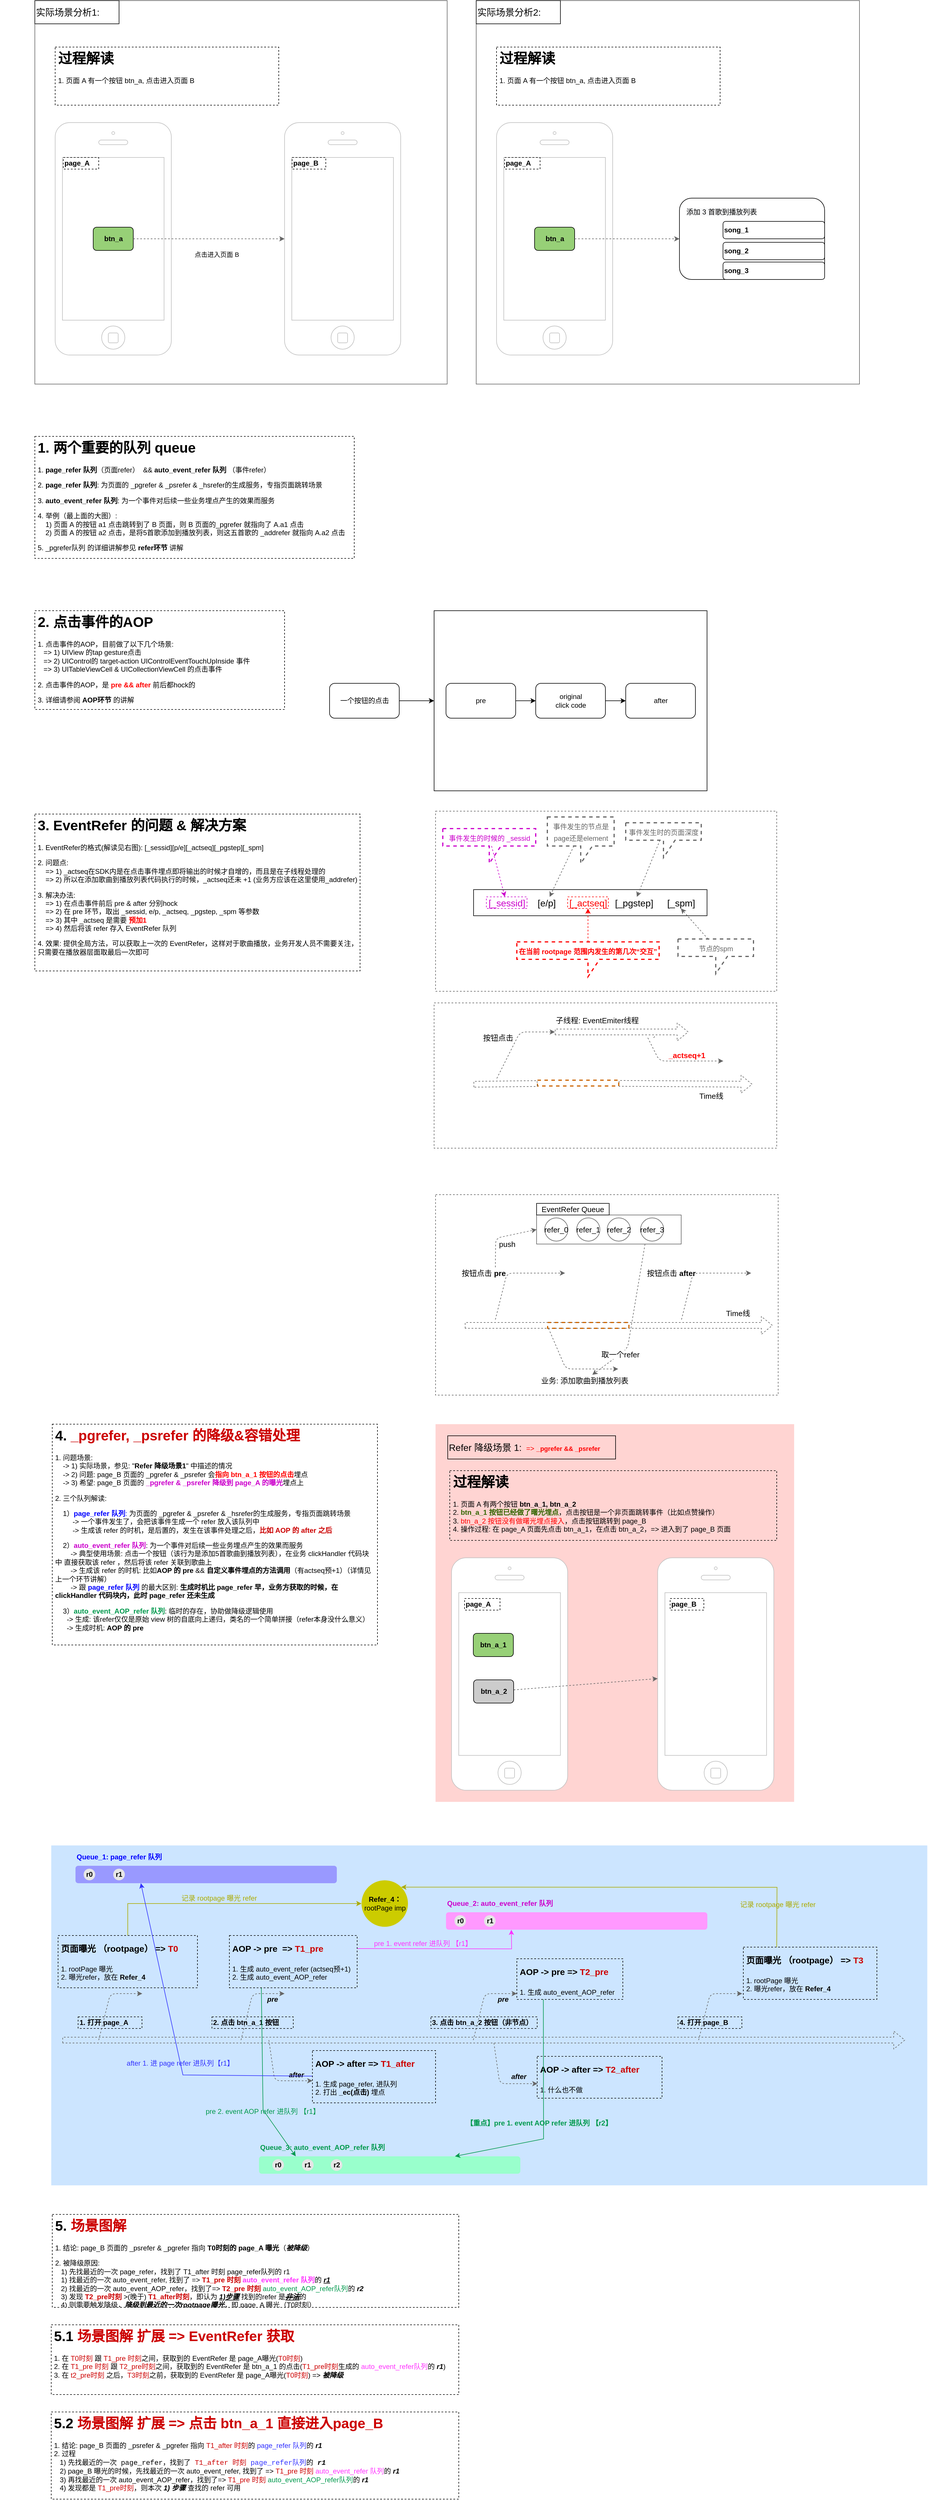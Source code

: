 <mxfile version="20.2.3" type="device"><diagram id="_ZPEgi9wng2458FTJGSn" name="Page-1"><mxGraphModel dx="2025" dy="2381" grid="1" gridSize="10" guides="1" tooltips="1" connect="1" arrows="1" fold="1" page="1" pageScale="1" pageWidth="827" pageHeight="1169" math="0" shadow="0"><root><mxCell id="0"/><mxCell id="1" parent="0"/><mxCell id="yxq1icMLa7VZch2Kp3X8-78" value="" style="rounded=0;whiteSpace=wrap;html=1;dashed=1;fontSize=13;strokeWidth=1;strokeColor=none;fillColor=#CCE5FF;" parent="1" vertex="1"><mxGeometry x="68.25" y="2075" width="1508.5" height="585" as="geometry"/></mxCell><mxCell id="yxq1icMLa7VZch2Kp3X8-10" value="" style="rounded=0;whiteSpace=wrap;html=1;dashed=1;fontSize=13;strokeWidth=1;strokeColor=none;fillColor=#FFD4D2;" parent="1" vertex="1"><mxGeometry x="730" y="1350" width="617.5" height="650" as="geometry"/></mxCell><mxCell id="x_XK1Yig7gq4vAHvtXbg-77" value="" style="rounded=0;whiteSpace=wrap;html=1;dashed=1;fontSize=13;fontColor=#000000;strokeWidth=1;strokeColor=#666666;" parent="1" vertex="1"><mxGeometry x="730" y="955" width="590" height="345" as="geometry"/></mxCell><mxCell id="x_XK1Yig7gq4vAHvtXbg-54" value="" style="rounded=0;whiteSpace=wrap;html=1;dashed=1;fontSize=13;fontColor=#000000;strokeWidth=1;strokeColor=#666666;" parent="1" vertex="1"><mxGeometry x="730" y="295" width="587.5" height="310" as="geometry"/></mxCell><mxCell id="x_XK1Yig7gq4vAHvtXbg-53" value="" style="rounded=0;whiteSpace=wrap;html=1;dashed=1;fontSize=13;fontColor=#000000;strokeWidth=1;strokeColor=#666666;" parent="1" vertex="1"><mxGeometry x="727.5" y="625" width="590" height="250" as="geometry"/></mxCell><mxCell id="CS7jje6rmYeDG2XOKvHa-1" value="" style="rounded=0;whiteSpace=wrap;html=1;strokeColor=#666666;fontColor=#666666;" parent="1" vertex="1"><mxGeometry x="40" y="-1100" width="710" height="660" as="geometry"/></mxCell><mxCell id="CS7jje6rmYeDG2XOKvHa-2" value="" style="html=1;verticalLabelPosition=bottom;labelBackgroundColor=#ffffff;verticalAlign=top;shadow=0;dashed=0;strokeWidth=1;shape=mxgraph.ios7.misc.iphone;strokeColor=#c0c0c0;fontColor=#000000;fillColor=#ffffff;align=left;" parent="1" vertex="1"><mxGeometry x="75" y="-890" width="200" height="400" as="geometry"/></mxCell><mxCell id="CS7jje6rmYeDG2XOKvHa-3" value="page_A" style="text;html=1;fillColor=none;align=left;verticalAlign=middle;whiteSpace=wrap;rounded=0;fontColor=#000000;strokeColor=#000000;dashed=1;fontStyle=1" parent="1" vertex="1"><mxGeometry x="89" y="-830" width="61" height="20" as="geometry"/></mxCell><mxCell id="CS7jje6rmYeDG2XOKvHa-6" value="btn_a" style="rounded=1;whiteSpace=wrap;html=1;fontColor=#000000;strokeColor=#000000;align=center;fontStyle=1;fillColor=#97D077;" parent="1" vertex="1"><mxGeometry x="140.5" y="-710" width="69" height="40" as="geometry"/></mxCell><mxCell id="CS7jje6rmYeDG2XOKvHa-9" value="" style="html=1;verticalLabelPosition=bottom;labelBackgroundColor=#ffffff;verticalAlign=top;shadow=0;dashed=0;strokeWidth=1;shape=mxgraph.ios7.misc.iphone;strokeColor=#c0c0c0;fontColor=#000000;fillColor=#ffffff;align=left;" parent="1" vertex="1"><mxGeometry x="470" y="-890" width="200" height="400" as="geometry"/></mxCell><mxCell id="CS7jje6rmYeDG2XOKvHa-10" style="edgeStyle=none;rounded=0;orthogonalLoop=1;jettySize=auto;html=1;dashed=1;fontColor=#000000;strokeColor=#666666;" parent="1" source="CS7jje6rmYeDG2XOKvHa-6" target="CS7jje6rmYeDG2XOKvHa-9" edge="1"><mxGeometry relative="1" as="geometry"><mxPoint x="586.75" y="-690" as="sourcePoint"/></mxGeometry></mxCell><mxCell id="CS7jje6rmYeDG2XOKvHa-12" value="page_B" style="text;html=1;fillColor=none;align=left;verticalAlign=middle;whiteSpace=wrap;rounded=0;fontColor=#000000;strokeColor=#000000;dashed=1;fontStyle=1" parent="1" vertex="1"><mxGeometry x="483" y="-830" width="58" height="20" as="geometry"/></mxCell><mxCell id="CS7jje6rmYeDG2XOKvHa-13" value="点击进入页面 B" style="edgeLabel;html=1;align=center;verticalAlign=middle;resizable=0;points=[];fontColor=#000000;" parent="1" vertex="1" connectable="0"><mxGeometry x="-20" y="-650" as="geometry"><mxPoint x="373" y="-13" as="offset"/></mxGeometry></mxCell><mxCell id="CS7jje6rmYeDG2XOKvHa-14" value="&lt;span style=&quot;font-size: 16px&quot;&gt;实际场景分析1:&lt;/span&gt;" style="text;html=1;fillColor=none;align=left;verticalAlign=middle;whiteSpace=wrap;rounded=0;strokeColor=#000000;" parent="1" vertex="1"><mxGeometry x="40" y="-1100" width="145" height="40" as="geometry"/></mxCell><mxCell id="CS7jje6rmYeDG2XOKvHa-15" value="&lt;h1&gt;过程解读&lt;/h1&gt;&lt;p&gt;1. 页面 A 有一个按钮 btn_a, 点击进入页面 B&lt;/p&gt;" style="text;html=1;fillColor=none;spacing=5;spacingTop=-20;whiteSpace=wrap;overflow=hidden;rounded=0;fontColor=#000000;align=left;strokeColor=#000000;dashed=1;" parent="1" vertex="1"><mxGeometry x="75" y="-1020" width="385" height="100" as="geometry"/></mxCell><mxCell id="CS7jje6rmYeDG2XOKvHa-18" value="" style="rounded=0;whiteSpace=wrap;html=1;strokeColor=#666666;fontColor=#666666;" parent="1" vertex="1"><mxGeometry x="800" y="-1100" width="660" height="660" as="geometry"/></mxCell><mxCell id="CS7jje6rmYeDG2XOKvHa-19" value="" style="html=1;verticalLabelPosition=bottom;labelBackgroundColor=#ffffff;verticalAlign=top;shadow=0;dashed=0;strokeWidth=1;shape=mxgraph.ios7.misc.iphone;strokeColor=#c0c0c0;fontColor=#000000;fillColor=#ffffff;align=left;" parent="1" vertex="1"><mxGeometry x="835" y="-890" width="200" height="400" as="geometry"/></mxCell><mxCell id="CS7jje6rmYeDG2XOKvHa-20" value="page_A" style="text;html=1;fillColor=none;align=left;verticalAlign=middle;whiteSpace=wrap;rounded=0;fontColor=#000000;strokeColor=#000000;dashed=1;fontStyle=1" parent="1" vertex="1"><mxGeometry x="849" y="-830" width="61" height="20" as="geometry"/></mxCell><mxCell id="CS7jje6rmYeDG2XOKvHa-21" value="btn_a" style="rounded=1;whiteSpace=wrap;html=1;fontColor=#000000;strokeColor=#000000;align=center;fontStyle=1;fillColor=#97D077;" parent="1" vertex="1"><mxGeometry x="900.5" y="-710" width="69" height="40" as="geometry"/></mxCell><mxCell id="CS7jje6rmYeDG2XOKvHa-23" style="edgeStyle=none;rounded=0;orthogonalLoop=1;jettySize=auto;html=1;dashed=1;fontColor=#000000;strokeColor=#666666;" parent="1" source="CS7jje6rmYeDG2XOKvHa-21" target="CS7jje6rmYeDG2XOKvHa-27" edge="1"><mxGeometry relative="1" as="geometry"><mxPoint x="1346.75" y="-690" as="sourcePoint"/><mxPoint x="1140" y="-690" as="targetPoint"/></mxGeometry></mxCell><mxCell id="CS7jje6rmYeDG2XOKvHa-25" value="&lt;span style=&quot;font-size: 16px&quot;&gt;实际场景分析2:&lt;/span&gt;" style="text;html=1;fillColor=none;align=left;verticalAlign=middle;whiteSpace=wrap;rounded=0;strokeColor=#000000;" parent="1" vertex="1"><mxGeometry x="800" y="-1100" width="145" height="40" as="geometry"/></mxCell><mxCell id="CS7jje6rmYeDG2XOKvHa-26" value="&lt;h1&gt;过程解读&lt;/h1&gt;&lt;p&gt;1. 页面 A 有一个按钮 btn_a, 点击进入页面 B&lt;/p&gt;" style="text;html=1;fillColor=none;spacing=5;spacingTop=-20;whiteSpace=wrap;overflow=hidden;rounded=0;fontColor=#000000;align=left;strokeColor=#000000;dashed=1;" parent="1" vertex="1"><mxGeometry x="835" y="-1020" width="385" height="100" as="geometry"/></mxCell><mxCell id="CS7jje6rmYeDG2XOKvHa-27" value="" style="rounded=1;whiteSpace=wrap;html=1;" parent="1" vertex="1"><mxGeometry x="1150" y="-760" width="250" height="140" as="geometry"/></mxCell><mxCell id="CS7jje6rmYeDG2XOKvHa-30" value="&lt;span style=&quot;color: rgb(0 , 0 , 0) ; font-family: &amp;#34;helvetica&amp;#34; ; font-size: 12px ; font-style: normal ; font-weight: 400 ; letter-spacing: normal ; text-align: center ; text-indent: 0px ; text-transform: none ; word-spacing: 0px ; background-color: rgb(248 , 249 , 250) ; display: inline ; float: none&quot;&gt;添加 3 首歌到播放列表&lt;/span&gt;" style="text;whiteSpace=wrap;html=1;" parent="1" vertex="1"><mxGeometry x="1160" y="-750" width="150" height="30" as="geometry"/></mxCell><mxCell id="CS7jje6rmYeDG2XOKvHa-31" value="&lt;b&gt;song_1&lt;/b&gt;" style="rounded=1;whiteSpace=wrap;html=1;align=left;" parent="1" vertex="1"><mxGeometry x="1225" y="-720" width="175" height="30" as="geometry"/></mxCell><mxCell id="CS7jje6rmYeDG2XOKvHa-32" value="&lt;b&gt;song_2&lt;/b&gt;" style="rounded=1;whiteSpace=wrap;html=1;align=left;" parent="1" vertex="1"><mxGeometry x="1225" y="-684" width="175" height="30" as="geometry"/></mxCell><mxCell id="CS7jje6rmYeDG2XOKvHa-33" value="&lt;b&gt;song_3&lt;/b&gt;" style="rounded=1;whiteSpace=wrap;html=1;align=left;" parent="1" vertex="1"><mxGeometry x="1225" y="-650" width="175" height="30" as="geometry"/></mxCell><mxCell id="CS7jje6rmYeDG2XOKvHa-34" value="&lt;h1&gt;2. 点击事件的AOP&lt;/h1&gt;&lt;p&gt;1. 点击事件的AOP，目前做了以下几个场景:&lt;br&gt;&lt;span&gt;&amp;nbsp; &amp;nbsp;=&amp;gt; 1) UIView 的tap gesture点击&lt;br&gt;&amp;nbsp; &amp;nbsp;=&amp;gt; 2) UIControl的 target-action UIControlEventTouchUpInside 事件&lt;br&gt;&amp;nbsp; &amp;nbsp;=&amp;gt; 3) UITableViewCell &amp;amp; UICollectionViewCell 的点击事件&lt;br&gt;&lt;/span&gt;&lt;/p&gt;&lt;p&gt;2. 点击事件的AOP，是 &lt;b&gt;&lt;font color=&quot;#ff0000&quot;&gt;pre &amp;amp;&amp;amp; after&lt;/font&gt;&lt;/b&gt; 前后都hock的&lt;/p&gt;&lt;p&gt;3. 详细请参阅 &lt;b&gt;AOP环节&lt;/b&gt; 的讲解&lt;/p&gt;" style="text;html=1;fillColor=none;spacing=5;spacingTop=-20;whiteSpace=wrap;overflow=hidden;rounded=0;strokeColor=#000000;dashed=1;" parent="1" vertex="1"><mxGeometry x="40" y="-50" width="430" height="170" as="geometry"/></mxCell><mxCell id="x_XK1Yig7gq4vAHvtXbg-7" style="edgeStyle=orthogonalEdgeStyle;rounded=0;orthogonalLoop=1;jettySize=auto;html=1;" parent="1" source="x_XK1Yig7gq4vAHvtXbg-1" target="x_XK1Yig7gq4vAHvtXbg-3" edge="1"><mxGeometry relative="1" as="geometry"/></mxCell><mxCell id="x_XK1Yig7gq4vAHvtXbg-1" value="一个按钮的点击" style="rounded=1;whiteSpace=wrap;html=1;" parent="1" vertex="1"><mxGeometry x="547.5" y="75" width="120" height="60" as="geometry"/></mxCell><mxCell id="x_XK1Yig7gq4vAHvtXbg-3" value="" style="rounded=0;whiteSpace=wrap;html=1;" parent="1" vertex="1"><mxGeometry x="727.5" y="-50" width="470" height="310" as="geometry"/></mxCell><mxCell id="x_XK1Yig7gq4vAHvtXbg-9" style="edgeStyle=orthogonalEdgeStyle;rounded=0;orthogonalLoop=1;jettySize=auto;html=1;" parent="1" source="x_XK1Yig7gq4vAHvtXbg-4" target="x_XK1Yig7gq4vAHvtXbg-6" edge="1"><mxGeometry relative="1" as="geometry"/></mxCell><mxCell id="x_XK1Yig7gq4vAHvtXbg-4" value="original &lt;br&gt;click code" style="rounded=1;whiteSpace=wrap;html=1;" parent="1" vertex="1"><mxGeometry x="902.5" y="75" width="120" height="60" as="geometry"/></mxCell><mxCell id="x_XK1Yig7gq4vAHvtXbg-8" style="edgeStyle=orthogonalEdgeStyle;rounded=0;orthogonalLoop=1;jettySize=auto;html=1;" parent="1" source="x_XK1Yig7gq4vAHvtXbg-5" target="x_XK1Yig7gq4vAHvtXbg-4" edge="1"><mxGeometry relative="1" as="geometry"/></mxCell><mxCell id="x_XK1Yig7gq4vAHvtXbg-5" value="pre" style="rounded=1;whiteSpace=wrap;html=1;" parent="1" vertex="1"><mxGeometry x="748" y="75" width="120" height="60" as="geometry"/></mxCell><mxCell id="x_XK1Yig7gq4vAHvtXbg-6" value="after" style="rounded=1;whiteSpace=wrap;html=1;" parent="1" vertex="1"><mxGeometry x="1057.5" y="75" width="120" height="60" as="geometry"/></mxCell><mxCell id="x_XK1Yig7gq4vAHvtXbg-10" value="&lt;h1&gt;1. 两个重要的队列 queue&lt;/h1&gt;&lt;p&gt;1. &lt;b&gt;page_refer&amp;nbsp;队列&lt;/b&gt;（页面refer）&amp;nbsp; &amp;amp;&amp;amp; &lt;b&gt;auto_event_refer 队列&lt;/b&gt; （事件refer）&lt;span&gt;&lt;br&gt;&lt;/span&gt;&lt;/p&gt;&lt;p&gt;2.&amp;nbsp;&lt;b&gt;page_refer&lt;/b&gt;&lt;b&gt;&amp;nbsp;队列&lt;/b&gt;: 为页面的 _pgrefer &amp;amp; _psrefer &amp;amp; _hsrefer的生成服务，专指页面跳转场景&lt;br&gt;&lt;/p&gt;&lt;p&gt;3.&amp;nbsp;&lt;b&gt;auto_event_refer&lt;/b&gt;&lt;b&gt;&amp;nbsp;队列&lt;/b&gt;: 为一个事件对后续一些业务埋点产生的效果而服务&lt;/p&gt;&lt;p&gt;4. 举例（最上面的大图）:&lt;br&gt;&amp;nbsp; &amp;nbsp; 1) 页面 A 的按钮 a1 点击跳转到了 B 页面，则 B 页面的_pgrefer 就指向了 A.a1 点击&lt;br&gt;&amp;nbsp; &amp;nbsp; 2) 页面 A 的按钮 a2 点击，是将5首歌添加到播放列表，则这五首歌的 _addrefer 就指向 A.a2 点击&lt;/p&gt;&lt;p&gt;5. _pgrefer队列 的详细讲解参见 &lt;b&gt;refer环节&lt;/b&gt; 讲解&lt;/p&gt;" style="text;html=1;fillColor=none;spacing=5;spacingTop=-20;whiteSpace=wrap;overflow=hidden;rounded=0;strokeColor=#000000;dashed=1;" parent="1" vertex="1"><mxGeometry x="40" y="-350" width="550" height="210" as="geometry"/></mxCell><mxCell id="x_XK1Yig7gq4vAHvtXbg-11" value="&lt;h1&gt;3. EventRefer 的问题 &amp;amp; 解决方案&lt;/h1&gt;&lt;p&gt;1. EventRefer的格式(解读见右图): [_sessid][p/e][_actseq][_pgstep][_spm]&lt;/p&gt;&lt;p&gt;2. 问题点: &lt;br&gt;&amp;nbsp; &amp;nbsp; =&amp;gt; 1) _actseq在SDK内是在点击事件埋点即将输出的时候才自增的，而且是在子线程处理的&lt;br&gt;&amp;nbsp; &amp;nbsp; =&amp;gt; 2) 所以在添加歌曲到播放列表代码执行的时候，_actseq还未 +1 (业务方应该在这里使用_addrefer)&lt;br&gt;&lt;/p&gt;&lt;p&gt;3. 解决办法:&amp;nbsp;&lt;br&gt;&amp;nbsp; &amp;nbsp; =&amp;gt; 1) 在点击事件前后 pre &amp;amp; after 分别hock&lt;br&gt;&amp;nbsp; &amp;nbsp; =&amp;gt; 2) 在 pre 环节，取出 _sessid, e/p, _actseq, _pgstep, _spm 等参数&lt;br&gt;&amp;nbsp; &amp;nbsp; =&amp;gt; 3) 其中 _actseq 是需要 &lt;font color=&quot;#ff0000&quot; style=&quot;font-weight: bold&quot;&gt;预加1&lt;/font&gt;&lt;br&gt;&amp;nbsp; &amp;nbsp; =&amp;gt; 4) 然后将该 refer 存入 EventRefer 队列&lt;br&gt;&lt;/p&gt;&lt;p&gt;4. 效果: 提供全局方法，可以获取上一次的 EventRefer，这样对于歌曲播放，业务开发人员不需要关注，只需要在播放器层面取最后一次即可&lt;br&gt;&lt;/p&gt;&lt;p&gt;&lt;br&gt;&lt;/p&gt;" style="text;html=1;fillColor=none;spacing=5;spacingTop=-20;whiteSpace=wrap;overflow=hidden;rounded=0;strokeColor=#000000;dashed=1;" parent="1" vertex="1"><mxGeometry x="40" y="300" width="560" height="270" as="geometry"/></mxCell><mxCell id="x_XK1Yig7gq4vAHvtXbg-12" value="" style="rounded=0;whiteSpace=wrap;html=1;" parent="1" vertex="1"><mxGeometry x="795.5" y="430" width="402" height="45" as="geometry"/></mxCell><mxCell id="x_XK1Yig7gq4vAHvtXbg-14" value="[_sessid]" style="text;html=1;fillColor=none;align=center;verticalAlign=middle;whiteSpace=wrap;rounded=0;dashed=1;fontSize=16;fontColor=#CC00CC;strokeColor=#CC00CC;" parent="1" vertex="1"><mxGeometry x="817.5" y="442.5" width="70" height="20" as="geometry"/></mxCell><mxCell id="x_XK1Yig7gq4vAHvtXbg-15" value="[e/p]" style="text;html=1;strokeColor=none;fillColor=none;align=center;verticalAlign=middle;whiteSpace=wrap;rounded=0;dashed=1;fontSize=16;" parent="1" vertex="1"><mxGeometry x="894.5" y="442.5" width="53" height="20" as="geometry"/></mxCell><mxCell id="x_XK1Yig7gq4vAHvtXbg-16" value="[_actseq]" style="text;html=1;fillColor=none;align=center;verticalAlign=middle;whiteSpace=wrap;rounded=0;dashed=1;fontSize=16;fontColor=#FF0000;strokeColor=#FF0000;" parent="1" vertex="1"><mxGeometry x="957.5" y="442.5" width="70" height="20" as="geometry"/></mxCell><mxCell id="x_XK1Yig7gq4vAHvtXbg-17" value="[_pgstep]" style="text;html=1;strokeColor=none;fillColor=none;align=center;verticalAlign=middle;whiteSpace=wrap;rounded=0;dashed=1;fontSize=16;" parent="1" vertex="1"><mxGeometry x="1037" y="442.5" width="70" height="20" as="geometry"/></mxCell><mxCell id="x_XK1Yig7gq4vAHvtXbg-18" value="[_spm]" style="text;html=1;strokeColor=none;fillColor=none;align=center;verticalAlign=middle;whiteSpace=wrap;rounded=0;dashed=1;fontSize=16;" parent="1" vertex="1"><mxGeometry x="1117.5" y="442.5" width="70" height="20" as="geometry"/></mxCell><mxCell id="x_XK1Yig7gq4vAHvtXbg-20" style="rounded=0;orthogonalLoop=1;jettySize=auto;html=1;fontSize=16;fontColor=#CC00CC;strokeColor=#CC00CC;dashed=1;" parent="1" source="x_XK1Yig7gq4vAHvtXbg-19" target="x_XK1Yig7gq4vAHvtXbg-14" edge="1"><mxGeometry relative="1" as="geometry"/></mxCell><mxCell id="x_XK1Yig7gq4vAHvtXbg-19" value="&lt;span style=&quot;font-size: 12px; text-align: left;&quot;&gt;事件发生的时候的 _sessid&lt;/span&gt;" style="shape=callout;whiteSpace=wrap;html=1;perimeter=calloutPerimeter;dashed=1;fontSize=16;strokeColor=#CC00CC;strokeWidth=2;fontColor=#CC00CC;fillColor=none;" parent="1" vertex="1"><mxGeometry x="742.5" y="325" width="160" height="60" as="geometry"/></mxCell><mxCell id="x_XK1Yig7gq4vAHvtXbg-22" style="edgeStyle=none;rounded=0;orthogonalLoop=1;jettySize=auto;html=1;dashed=1;fontSize=16;fontColor=#666666;strokeColor=#666666;" parent="1" source="x_XK1Yig7gq4vAHvtXbg-21" target="x_XK1Yig7gq4vAHvtXbg-15" edge="1"><mxGeometry relative="1" as="geometry"/></mxCell><mxCell id="x_XK1Yig7gq4vAHvtXbg-21" value="&lt;span style=&quot;font-size: 12px; text-align: left;&quot;&gt;事件发生的节点是page还是element&lt;/span&gt;" style="shape=callout;whiteSpace=wrap;html=1;perimeter=calloutPerimeter;dashed=1;fontSize=16;strokeWidth=2;fillColor=none;strokeColor=#666666;fontColor=#666666;" parent="1" vertex="1"><mxGeometry x="922.5" y="305" width="115" height="80" as="geometry"/></mxCell><mxCell id="x_XK1Yig7gq4vAHvtXbg-24" style="edgeStyle=none;rounded=0;orthogonalLoop=1;jettySize=auto;html=1;dashed=1;fontSize=16;fontColor=#666666;strokeColor=#FF0000;" parent="1" source="x_XK1Yig7gq4vAHvtXbg-23" target="x_XK1Yig7gq4vAHvtXbg-16" edge="1"><mxGeometry relative="1" as="geometry"/></mxCell><mxCell id="x_XK1Yig7gq4vAHvtXbg-23" value="&lt;b style=&quot;color: rgb(0 , 0 , 0) ; font-size: 12px ; text-align: left&quot;&gt;&lt;font color=&quot;#ff0000&quot;&gt;在当前 rootpage 范围内发生的第几次“交互”&lt;/font&gt;&lt;/b&gt;" style="shape=callout;whiteSpace=wrap;html=1;perimeter=calloutPerimeter;dashed=1;fontSize=16;strokeWidth=2;fontColor=#CC00CC;fillColor=none;strokeColor=#FF0000;" parent="1" vertex="1"><mxGeometry x="870" y="520" width="245" height="60" as="geometry"/></mxCell><mxCell id="x_XK1Yig7gq4vAHvtXbg-26" style="edgeStyle=none;rounded=0;orthogonalLoop=1;jettySize=auto;html=1;dashed=1;fontSize=16;fontColor=#666666;strokeColor=#666666;" parent="1" source="x_XK1Yig7gq4vAHvtXbg-25" target="x_XK1Yig7gq4vAHvtXbg-17" edge="1"><mxGeometry relative="1" as="geometry"/></mxCell><mxCell id="x_XK1Yig7gq4vAHvtXbg-25" value="&lt;span style=&quot;font-size: 12px ; text-align: left&quot;&gt;事件发生时的页面深度&lt;/span&gt;" style="shape=callout;whiteSpace=wrap;html=1;perimeter=calloutPerimeter;dashed=1;fontSize=16;strokeWidth=2;fillColor=none;fontColor=#666666;strokeColor=#666666;" parent="1" vertex="1"><mxGeometry x="1057.5" y="315" width="130" height="60" as="geometry"/></mxCell><mxCell id="x_XK1Yig7gq4vAHvtXbg-28" style="edgeStyle=none;rounded=0;orthogonalLoop=1;jettySize=auto;html=1;entryX=0.5;entryY=1;entryDx=0;entryDy=0;dashed=1;fontSize=16;fontColor=#666666;strokeColor=#666666;" parent="1" source="x_XK1Yig7gq4vAHvtXbg-27" target="x_XK1Yig7gq4vAHvtXbg-18" edge="1"><mxGeometry relative="1" as="geometry"/></mxCell><mxCell id="x_XK1Yig7gq4vAHvtXbg-27" value="&lt;span style=&quot;font-size: 12px ; text-align: left&quot;&gt;节点的spm&lt;/span&gt;" style="shape=callout;whiteSpace=wrap;html=1;perimeter=calloutPerimeter;dashed=1;fontSize=16;strokeWidth=2;fillColor=none;fontColor=#666666;strokeColor=#666666;" parent="1" vertex="1"><mxGeometry x="1147.5" y="515" width="130" height="60" as="geometry"/></mxCell><mxCell id="x_XK1Yig7gq4vAHvtXbg-33" value="Time线" style="text;html=1;strokeColor=none;align=center;verticalAlign=middle;whiteSpace=wrap;rounded=0;dashed=1;fontSize=13;" parent="1" vertex="1"><mxGeometry x="1175" y="775" width="60" height="20" as="geometry"/></mxCell><mxCell id="x_XK1Yig7gq4vAHvtXbg-34" value="" style="shape=flexArrow;endArrow=classic;html=1;dashed=1;fontSize=16;fontColor=#000000;strokeColor=#666666;startArrow=none;" parent="1" source="x_XK1Yig7gq4vAHvtXbg-47" edge="1"><mxGeometry width="50" height="50" relative="1" as="geometry"><mxPoint x="795.5" y="765" as="sourcePoint"/><mxPoint x="1275.5" y="765" as="targetPoint"/></mxGeometry></mxCell><mxCell id="x_XK1Yig7gq4vAHvtXbg-35" value="" style="endArrow=classic;html=1;dashed=1;fontSize=16;fontColor=#000000;strokeColor=#666666;" parent="1" edge="1"><mxGeometry width="50" height="50" relative="1" as="geometry"><mxPoint x="835.5" y="755" as="sourcePoint"/><mxPoint x="935.5" y="675" as="targetPoint"/><Array as="points"><mxPoint x="875.5" y="675"/></Array></mxGeometry></mxCell><mxCell id="x_XK1Yig7gq4vAHvtXbg-38" value="" style="shape=flexArrow;endArrow=classic;html=1;dashed=1;fontSize=16;fontColor=#000000;strokeColor=#666666;" parent="1" edge="1"><mxGeometry width="50" height="50" relative="1" as="geometry"><mxPoint x="935.5" y="675" as="sourcePoint"/><mxPoint x="1165.5" y="675" as="targetPoint"/></mxGeometry></mxCell><mxCell id="x_XK1Yig7gq4vAHvtXbg-39" value="子线程: EventEmiter线程" style="text;html=1;strokeColor=none;fillColor=none;align=left;verticalAlign=middle;whiteSpace=wrap;rounded=0;dashed=1;fontSize=13;fontColor=#000000;" parent="1" vertex="1"><mxGeometry x="934.5" y="645" width="161" height="20" as="geometry"/></mxCell><mxCell id="x_XK1Yig7gq4vAHvtXbg-40" value="" style="endArrow=classic;html=1;dashed=1;fontSize=13;fontColor=#000000;strokeColor=#666666;startArrow=none;" parent="1" edge="1"><mxGeometry width="50" height="50" relative="1" as="geometry"><mxPoint x="1095.5" y="685" as="sourcePoint"/><mxPoint x="1225.5" y="725" as="targetPoint"/><Array as="points"><mxPoint x="1115.5" y="725"/></Array></mxGeometry></mxCell><mxCell id="x_XK1Yig7gq4vAHvtXbg-42" value="" style="endArrow=none;html=1;dashed=1;fontSize=13;fontColor=#000000;strokeColor=#666666;" parent="1" edge="1"><mxGeometry width="50" height="50" relative="1" as="geometry"><mxPoint x="1105.5" y="685" as="sourcePoint"/><mxPoint x="1108.833" y="681" as="targetPoint"/><Array as="points"/></mxGeometry></mxCell><mxCell id="x_XK1Yig7gq4vAHvtXbg-45" value="" style="endArrow=classic;html=1;dashed=1;fontSize=13;fontColor=#000000;strokeColor=#666666;" parent="1" edge="1"><mxGeometry width="50" height="50" relative="1" as="geometry"><mxPoint x="924.5" y="1185" as="sourcePoint"/><mxPoint x="1044.5" y="1255" as="targetPoint"/><Array as="points"><mxPoint x="954.5" y="1255"/></Array></mxGeometry></mxCell><mxCell id="x_XK1Yig7gq4vAHvtXbg-47" value="" style="rounded=0;whiteSpace=wrap;html=1;dashed=1;fontSize=13;fontColor=#000000;strokeWidth=2;fillColor=none;strokeColor=#CC6600;" parent="1" vertex="1"><mxGeometry x="905.5" y="758" width="140" height="10" as="geometry"/></mxCell><mxCell id="x_XK1Yig7gq4vAHvtXbg-48" value="" style="shape=flexArrow;endArrow=none;html=1;dashed=1;fontSize=16;fontColor=#000000;strokeColor=#666666;" parent="1" target="x_XK1Yig7gq4vAHvtXbg-47" edge="1"><mxGeometry width="50" height="50" relative="1" as="geometry"><mxPoint x="795.5" y="765" as="sourcePoint"/><mxPoint x="1405.5" y="765" as="targetPoint"/></mxGeometry></mxCell><mxCell id="x_XK1Yig7gq4vAHvtXbg-49" value="业务: 添加歌曲到播放列表" style="text;html=1;strokeColor=none;fillColor=none;align=center;verticalAlign=middle;whiteSpace=wrap;rounded=0;dashed=1;fontSize=13;fontColor=#000000;" parent="1" vertex="1"><mxGeometry x="902.5" y="1265" width="168" height="20" as="geometry"/></mxCell><mxCell id="x_XK1Yig7gq4vAHvtXbg-50" value="按钮点击" style="text;html=1;strokeColor=none;fillColor=none;align=center;verticalAlign=middle;whiteSpace=wrap;rounded=0;dashed=1;fontSize=13;fontColor=#000000;" parent="1" vertex="1"><mxGeometry x="803" y="675" width="70" height="20" as="geometry"/></mxCell><mxCell id="x_XK1Yig7gq4vAHvtXbg-51" value="&lt;b&gt;&lt;font color=&quot;#ff0000&quot;&gt;_actseq+1&lt;/font&gt;&lt;/b&gt;" style="text;html=1;strokeColor=none;fillColor=none;align=center;verticalAlign=middle;whiteSpace=wrap;rounded=0;dashed=1;fontSize=13;fontColor=#000000;" parent="1" vertex="1"><mxGeometry x="1118" y="705" width="90" height="20" as="geometry"/></mxCell><mxCell id="x_XK1Yig7gq4vAHvtXbg-55" value="" style="shape=flexArrow;endArrow=classic;html=1;dashed=1;fontSize=13;fontColor=#000000;strokeColor=#666666;" parent="1" edge="1"><mxGeometry width="50" height="50" relative="1" as="geometry"><mxPoint x="780.5" y="1180" as="sourcePoint"/><mxPoint x="1310.5" y="1180" as="targetPoint"/></mxGeometry></mxCell><mxCell id="x_XK1Yig7gq4vAHvtXbg-56" value="Time线" style="text;html=1;strokeColor=none;align=center;verticalAlign=middle;whiteSpace=wrap;rounded=0;dashed=1;fontSize=13;" parent="1" vertex="1"><mxGeometry x="1220.5" y="1149" width="60" height="20" as="geometry"/></mxCell><mxCell id="x_XK1Yig7gq4vAHvtXbg-57" value="" style="endArrow=classic;html=1;dashed=1;fontSize=13;fontColor=#000000;strokeColor=#666666;" parent="1" edge="1"><mxGeometry width="50" height="50" relative="1" as="geometry"><mxPoint x="833" y="1170" as="sourcePoint"/><mxPoint x="953" y="1090" as="targetPoint"/><Array as="points"><mxPoint x="853" y="1090"/></Array></mxGeometry></mxCell><mxCell id="x_XK1Yig7gq4vAHvtXbg-58" value="按钮点击 &lt;b&gt;pre&lt;/b&gt;" style="text;html=1;strokeColor=none;fillColor=none;align=center;verticalAlign=middle;whiteSpace=wrap;rounded=0;dashed=1;fontSize=13;fontColor=#000000;" parent="1" vertex="1"><mxGeometry x="773" y="1080" width="80" height="20" as="geometry"/></mxCell><mxCell id="x_XK1Yig7gq4vAHvtXbg-59" value="" style="endArrow=classic;html=1;dashed=1;fontSize=13;fontColor=#000000;strokeColor=#666666;" parent="1" edge="1"><mxGeometry width="50" height="50" relative="1" as="geometry"><mxPoint x="1153.5" y="1170" as="sourcePoint"/><mxPoint x="1273.5" y="1090" as="targetPoint"/><Array as="points"><mxPoint x="1173.5" y="1090"/></Array></mxGeometry></mxCell><mxCell id="x_XK1Yig7gq4vAHvtXbg-60" value="按钮点击 &lt;b&gt;after&lt;/b&gt;" style="text;html=1;strokeColor=none;fillColor=none;align=center;verticalAlign=middle;whiteSpace=wrap;rounded=0;dashed=1;fontSize=13;fontColor=#000000;" parent="1" vertex="1"><mxGeometry x="1089" y="1080" width="94" height="20" as="geometry"/></mxCell><mxCell id="x_XK1Yig7gq4vAHvtXbg-61" value="" style="rounded=0;whiteSpace=wrap;html=1;dashed=1;fontSize=13;fontColor=#000000;strokeWidth=2;fillColor=none;strokeColor=#CC6600;" parent="1" vertex="1"><mxGeometry x="923" y="1175" width="140" height="10" as="geometry"/></mxCell><mxCell id="x_XK1Yig7gq4vAHvtXbg-64" value="" style="rounded=0;whiteSpace=wrap;html=1;fontSize=13;fontColor=#000000;strokeColor=#666666;strokeWidth=1;fillColor=none;" parent="1" vertex="1"><mxGeometry x="904" y="990" width="249" height="50" as="geometry"/></mxCell><mxCell id="x_XK1Yig7gq4vAHvtXbg-67" value="refer_0" style="ellipse;whiteSpace=wrap;html=1;aspect=fixed;fontSize=13;fontColor=#000000;strokeColor=#666666;strokeWidth=1;fillColor=none;" parent="1" vertex="1"><mxGeometry x="918" y="995" width="40" height="40" as="geometry"/></mxCell><mxCell id="x_XK1Yig7gq4vAHvtXbg-68" value="refer_1" style="ellipse;whiteSpace=wrap;html=1;aspect=fixed;fontSize=13;fontColor=#000000;strokeColor=#666666;strokeWidth=1;fillColor=none;" parent="1" vertex="1"><mxGeometry x="973" y="995" width="40" height="40" as="geometry"/></mxCell><mxCell id="x_XK1Yig7gq4vAHvtXbg-69" value="refer_2" style="ellipse;whiteSpace=wrap;html=1;aspect=fixed;fontSize=13;fontColor=#000000;strokeColor=#666666;strokeWidth=1;fillColor=none;" parent="1" vertex="1"><mxGeometry x="1025.5" y="995" width="40" height="40" as="geometry"/></mxCell><mxCell id="x_XK1Yig7gq4vAHvtXbg-70" value="refer_3" style="ellipse;whiteSpace=wrap;html=1;aspect=fixed;fontSize=13;fontColor=#000000;strokeColor=#666666;strokeWidth=1;fillColor=none;" parent="1" vertex="1"><mxGeometry x="1083" y="995" width="40" height="40" as="geometry"/></mxCell><mxCell id="x_XK1Yig7gq4vAHvtXbg-71" value="" style="endArrow=classic;html=1;dashed=1;fontSize=13;fontColor=#000000;strokeColor=#666666;entryX=0;entryY=0.5;entryDx=0;entryDy=0;exitX=0.75;exitY=0;exitDx=0;exitDy=0;" parent="1" source="x_XK1Yig7gq4vAHvtXbg-58" target="x_XK1Yig7gq4vAHvtXbg-64" edge="1"><mxGeometry width="50" height="50" relative="1" as="geometry"><mxPoint x="810.5" y="1070" as="sourcePoint"/><mxPoint x="860.5" y="1020" as="targetPoint"/><Array as="points"><mxPoint x="833.5" y="1030"/></Array></mxGeometry></mxCell><mxCell id="x_XK1Yig7gq4vAHvtXbg-72" value="push" style="text;html=1;align=center;verticalAlign=middle;resizable=0;points=[];autosize=1;strokeColor=none;fontSize=13;fontColor=#000000;" parent="1" vertex="1"><mxGeometry x="833" y="1030" width="40" height="20" as="geometry"/></mxCell><mxCell id="x_XK1Yig7gq4vAHvtXbg-73" value="EventRefer Queue" style="text;html=1;fillColor=none;align=center;verticalAlign=middle;whiteSpace=wrap;rounded=0;fontSize=13;fontColor=#000000;strokeColor=#000000;" parent="1" vertex="1"><mxGeometry x="904" y="970" width="125" height="20" as="geometry"/></mxCell><mxCell id="x_XK1Yig7gq4vAHvtXbg-74" value="" style="endArrow=classic;html=1;dashed=1;fontSize=13;fontColor=#000000;strokeColor=#666666;exitX=0.75;exitY=1;exitDx=0;exitDy=0;" parent="1" source="x_XK1Yig7gq4vAHvtXbg-64" target="x_XK1Yig7gq4vAHvtXbg-49" edge="1"><mxGeometry width="50" height="50" relative="1" as="geometry"><mxPoint x="1000.5" y="1130" as="sourcePoint"/><mxPoint x="1050.5" y="1080" as="targetPoint"/><Array as="points"><mxPoint x="1060.5" y="1220"/></Array></mxGeometry></mxCell><mxCell id="x_XK1Yig7gq4vAHvtXbg-75" value="取一个refer" style="edgeLabel;html=1;align=center;verticalAlign=middle;resizable=0;points=[];fontSize=13;fontColor=#000000;" parent="x_XK1Yig7gq4vAHvtXbg-74" vertex="1" connectable="0"><mxGeometry x="0.544" relative="1" as="geometry"><mxPoint as="offset"/></mxGeometry></mxCell><mxCell id="yxq1icMLa7VZch2Kp3X8-1" value="&lt;h1&gt;4. &lt;font color=&quot;#cc0000&quot;&gt;_pgrefer, _psrefer 的降级&amp;amp;容错处理&lt;/font&gt;&lt;/h1&gt;&lt;p&gt;1. 问题场景:&amp;nbsp;&lt;br&gt;&amp;nbsp; &amp;nbsp; -&amp;gt; 1) 实际场景，参见: &quot;&lt;b&gt;Refer 降级场景1&lt;/b&gt;&quot; 中描述的情况&lt;br&gt;&amp;nbsp; &amp;nbsp; -&amp;gt; 2) 问题: page_B 页面的 _pgrefer &amp;amp; _psrefer 会&lt;b&gt;&lt;font color=&quot;#ff0000&quot;&gt;指向 btn_a_1 按钮的点击&lt;/font&gt;&lt;/b&gt;埋点&lt;br&gt;&amp;nbsp; &amp;nbsp; -&amp;gt; 3) 希望: page_B 页面的 &lt;b&gt;&lt;font color=&quot;#cc00cc&quot;&gt;_pgrefer &amp;amp; _psrefer 降级到 page_A 的曝光&lt;/font&gt;&lt;/b&gt;埋点上&lt;/p&gt;&lt;p&gt;2. 三个队列解读:&lt;/p&gt;&lt;p&gt;&amp;nbsp; &amp;nbsp; 1）&lt;font color=&quot;#0000ff&quot;&gt;&lt;b&gt;page_refer 队列&lt;/b&gt;:&lt;/font&gt;&amp;nbsp;为页面的 _pgrefer &amp;amp; _psrefer &amp;amp; _hsrefer的生成服务，专指页面跳转场景&lt;br&gt;&amp;nbsp; &amp;nbsp; &amp;nbsp; &amp;nbsp; &amp;nbsp;-&amp;gt; 一个事件发生了，会把该事件生成一个 refer 放入该队列中&lt;br&gt;&amp;nbsp; &amp;nbsp; &amp;nbsp; &amp;nbsp; &amp;nbsp;-&amp;gt; 生成该 refer 的时机，是后置的，发生在该事件处理之后，&lt;b&gt;&lt;font color=&quot;#cc0000&quot;&gt;比如 AOP 的 after 之后&lt;/font&gt;&lt;/b&gt;&lt;/p&gt;&lt;p&gt;&amp;nbsp; &amp;nbsp; 2）&lt;font color=&quot;#cc00cc&quot;&gt;&lt;b&gt;auto_event_refer 队列&lt;/b&gt;&lt;/font&gt;:&amp;nbsp;为一个事件对后续一些业务埋点产生的效果而服务&lt;br&gt;&amp;nbsp; &amp;nbsp; &amp;nbsp; &amp;nbsp; -&amp;gt; 典型使用场景: 点击一个按钮（该行为是添加5首歌曲到播放列表），在业务 clickHandler 代码块中 直接获取该 refer ，然后将该 refer 关联到歌曲上&lt;br&gt;&amp;nbsp; &amp;nbsp; &amp;nbsp; &amp;nbsp; -&amp;gt; 生成该 refer 的时机: 比如&lt;b&gt;AOP 的 pre&lt;/b&gt; &amp;amp;&amp;amp; &lt;b&gt;自定义事件埋点的方法调用&lt;/b&gt;（有actseq预+1）（详情见上一个环节讲解）&lt;br&gt;&amp;nbsp; &amp;nbsp; &amp;nbsp; &amp;nbsp; -&amp;gt; 跟 &lt;b&gt;&lt;font color=&quot;#0000ff&quot;&gt;page_refer 队列&lt;/font&gt;&lt;/b&gt; 的最大区别: &lt;b&gt;生成时机比 page_refer 早，业务方获取的时候，在 clickHandler 代码块内，此时 page_refer 还未生成&lt;/b&gt;&lt;/p&gt;&lt;p&gt;&lt;b&gt;&amp;nbsp; &amp;nbsp; &lt;/b&gt;3）&lt;b&gt;&lt;font color=&quot;#00994d&quot;&gt;auto_event_AOP_refer 队列&lt;/font&gt;&lt;/b&gt;: 临时的存在，协助做降级逻辑使用&lt;br&gt;&amp;nbsp; &amp;nbsp; &amp;nbsp; -&amp;gt; 生成: 该refer仅仅是原始 view 树的自底向上递归，类名的一个简单拼接（refer本身没什么意义）&lt;br&gt;&amp;nbsp; &amp;nbsp; &amp;nbsp; -&amp;gt; 生成时机: &lt;b&gt;AOP 的 pre&lt;/b&gt;&amp;nbsp;&lt;br&gt;&lt;/p&gt;" style="text;html=1;fillColor=none;spacing=5;spacingTop=-20;whiteSpace=wrap;overflow=hidden;rounded=0;strokeColor=#000000;dashed=1;" parent="1" vertex="1"><mxGeometry x="70" y="1350" width="560" height="380" as="geometry"/></mxCell><mxCell id="yxq1icMLa7VZch2Kp3X8-2" value="" style="html=1;verticalLabelPosition=bottom;labelBackgroundColor=#ffffff;verticalAlign=top;shadow=0;dashed=0;strokeWidth=1;shape=mxgraph.ios7.misc.iphone;strokeColor=#c0c0c0;fontColor=#000000;fillColor=#ffffff;align=left;" parent="1" vertex="1"><mxGeometry x="757.5" y="1580" width="200" height="400" as="geometry"/></mxCell><mxCell id="yxq1icMLa7VZch2Kp3X8-3" value="page_A" style="text;html=1;fillColor=none;align=left;verticalAlign=middle;whiteSpace=wrap;rounded=0;fontColor=#000000;strokeColor=#000000;dashed=1;fontStyle=1" parent="1" vertex="1"><mxGeometry x="780" y="1650" width="61" height="20" as="geometry"/></mxCell><mxCell id="yxq1icMLa7VZch2Kp3X8-4" value="btn_a_1" style="rounded=1;whiteSpace=wrap;html=1;fontColor=#000000;strokeColor=#000000;align=center;fontStyle=1;fillColor=#97D077;" parent="1" vertex="1"><mxGeometry x="795" y="1710" width="69" height="40" as="geometry"/></mxCell><mxCell id="yxq1icMLa7VZch2Kp3X8-5" value="" style="html=1;verticalLabelPosition=bottom;labelBackgroundColor=#ffffff;verticalAlign=top;shadow=0;dashed=0;strokeWidth=1;shape=mxgraph.ios7.misc.iphone;strokeColor=#c0c0c0;fontColor=#000000;fillColor=#ffffff;align=left;" parent="1" vertex="1"><mxGeometry x="1112.5" y="1580" width="200" height="400" as="geometry"/></mxCell><mxCell id="yxq1icMLa7VZch2Kp3X8-6" style="edgeStyle=none;rounded=0;orthogonalLoop=1;jettySize=auto;html=1;dashed=1;fontColor=#000000;strokeColor=#666666;" parent="1" source="yxq1icMLa7VZch2Kp3X8-11" target="yxq1icMLa7VZch2Kp3X8-5" edge="1"><mxGeometry relative="1" as="geometry"><mxPoint x="1342.25" y="1800" as="sourcePoint"/></mxGeometry></mxCell><mxCell id="yxq1icMLa7VZch2Kp3X8-7" value="page_B" style="text;html=1;fillColor=none;align=left;verticalAlign=middle;whiteSpace=wrap;rounded=0;fontColor=#000000;strokeColor=#000000;dashed=1;fontStyle=1" parent="1" vertex="1"><mxGeometry x="1134" y="1650" width="58" height="20" as="geometry"/></mxCell><mxCell id="yxq1icMLa7VZch2Kp3X8-8" value="&lt;span style=&quot;font-size: 16px&quot;&gt;Refer 降级场景 1:&amp;nbsp;&lt;/span&gt;&lt;font style=&quot;font-size: 12px&quot;&gt; &lt;font color=&quot;#ff0000&quot;&gt;=&amp;gt;&amp;nbsp;&lt;/font&gt;&lt;/font&gt;&lt;font style=&quot;font-size: 12px&quot; color=&quot;#ff0000&quot;&gt;&lt;b&gt;&lt;font style=&quot;font-size: 12px&quot;&gt;_&lt;/font&gt;&lt;span style=&quot;font-size: 11px&quot;&gt;pgrefer &amp;amp;&amp;amp; _psrefer&lt;/span&gt;&lt;/b&gt;&lt;/font&gt;" style="text;html=1;fillColor=none;align=left;verticalAlign=middle;whiteSpace=wrap;rounded=0;strokeColor=#000000;" parent="1" vertex="1"><mxGeometry x="751" y="1370" width="289" height="40" as="geometry"/></mxCell><mxCell id="yxq1icMLa7VZch2Kp3X8-9" value="&lt;h1&gt;过程解读&lt;/h1&gt;&lt;p&gt;1. 页面 A 有两个按钮 &lt;b&gt;btn_a_1, btn_a_2&lt;/b&gt;&lt;br&gt;2. &lt;b&gt;&lt;font color=&quot;#336600&quot;&gt;btn_a_1 按钮已经做了曙光埋点&lt;/font&gt;&lt;/b&gt;，点击按钮是一个非页面跳转事件（比如点赞操作）&lt;br&gt;3. &lt;font color=&quot;#ff0000&quot;&gt;btn_a_2 按钮没有做曙光埋点接入&lt;/font&gt;，点击按钮跳转到 page_B&lt;br&gt;4. 操作过程: 在 page_A 页面先点击 btn_a_1，在点击 btn_a_2，=&amp;gt; 进入到了 page_B 页面&lt;/p&gt;" style="text;html=1;fillColor=none;spacing=5;spacingTop=-20;whiteSpace=wrap;overflow=hidden;rounded=0;fontColor=#000000;align=left;strokeColor=#000000;dashed=1;" parent="1" vertex="1"><mxGeometry x="754.5" y="1430" width="563" height="120" as="geometry"/></mxCell><mxCell id="yxq1icMLa7VZch2Kp3X8-11" value="btn_a_2" style="rounded=1;whiteSpace=wrap;html=1;fontColor=#000000;strokeColor=#000000;align=center;fontStyle=1;fillColor=#CCCCCC;" parent="1" vertex="1"><mxGeometry x="795.5" y="1790" width="69" height="40" as="geometry"/></mxCell><mxCell id="yxq1icMLa7VZch2Kp3X8-12" value="" style="shape=flexArrow;endArrow=classic;html=1;dashed=1;fontSize=13;fontColor=#000000;strokeColor=#666666;" parent="1" edge="1"><mxGeometry width="50" height="50" relative="1" as="geometry"><mxPoint x="87.5" y="2410" as="sourcePoint"/><mxPoint x="1538.5" y="2410" as="targetPoint"/></mxGeometry></mxCell><mxCell id="yxq1icMLa7VZch2Kp3X8-13" value="1. 打开 page_A" style="text;html=1;fillColor=none;align=left;verticalAlign=middle;whiteSpace=wrap;rounded=0;fontColor=#000000;strokeColor=#000000;dashed=1;fontStyle=1" parent="1" vertex="1"><mxGeometry x="114.5" y="2370" width="110" height="20" as="geometry"/></mxCell><mxCell id="yxq1icMLa7VZch2Kp3X8-14" value="" style="endArrow=classic;html=1;dashed=1;fontSize=13;fontColor=#000000;strokeColor=#666666;" parent="1" edge="1"><mxGeometry width="50" height="50" relative="1" as="geometry"><mxPoint x="150" y="2410" as="sourcePoint"/><mxPoint x="225" y="2330" as="targetPoint"/><Array as="points"><mxPoint x="170" y="2330"/></Array></mxGeometry></mxCell><mxCell id="yxq1icMLa7VZch2Kp3X8-15" value="" style="rounded=1;whiteSpace=wrap;html=1;fontSize=12;fontColor=#CC0000;fillColor=#9999FF;strokeColor=none;" parent="1" vertex="1"><mxGeometry x="110" y="2110" width="450" height="30" as="geometry"/></mxCell><mxCell id="yxq1icMLa7VZch2Kp3X8-16" value="&lt;b&gt;Queue_1: page_refer 队列&lt;/b&gt;" style="text;html=1;strokeColor=none;fillColor=none;align=left;verticalAlign=middle;whiteSpace=wrap;rounded=0;fontSize=12;fontColor=#0000FF;" parent="1" vertex="1"><mxGeometry x="110" y="2080" width="155" height="30" as="geometry"/></mxCell><mxCell id="yxq1icMLa7VZch2Kp3X8-17" value="" style="rounded=1;whiteSpace=wrap;html=1;fontSize=12;fontColor=#CC0000;fillColor=#99FFCC;strokeColor=none;" parent="1" vertex="1"><mxGeometry x="426" y="2610" width="450" height="30" as="geometry"/></mxCell><mxCell id="yxq1icMLa7VZch2Kp3X8-18" value="" style="rounded=1;whiteSpace=wrap;html=1;fontSize=12;fontColor=#9999FF;fillColor=#FF99FF;strokeColor=none;" parent="1" vertex="1"><mxGeometry x="748" y="2190" width="450" height="30" as="geometry"/></mxCell><mxCell id="yxq1icMLa7VZch2Kp3X8-19" value="&lt;b&gt;&lt;font color=&quot;#cc00cc&quot;&gt;Queue_2: auto_event_refer 队列&lt;/font&gt;&lt;/b&gt;" style="text;html=1;strokeColor=none;fillColor=none;align=left;verticalAlign=middle;whiteSpace=wrap;rounded=0;fontSize=12;fontColor=#0000FF;" parent="1" vertex="1"><mxGeometry x="748" y="2160" width="245.5" height="30" as="geometry"/></mxCell><mxCell id="yxq1icMLa7VZch2Kp3X8-20" value="&lt;b&gt;&lt;font color=&quot;#00994d&quot;&gt;Queue_3: auto_event_AOP_refer 队列&lt;/font&gt;&lt;/b&gt;" style="text;html=1;strokeColor=none;fillColor=none;align=left;verticalAlign=middle;whiteSpace=wrap;rounded=0;fontSize=12;fontColor=#00CC66;" parent="1" vertex="1"><mxGeometry x="426" y="2580" width="253" height="30" as="geometry"/></mxCell><mxCell id="yxq1icMLa7VZch2Kp3X8-21" value="&lt;b&gt;&lt;font color=&quot;#000000&quot;&gt;r0&lt;/font&gt;&lt;/b&gt;" style="ellipse;whiteSpace=wrap;html=1;aspect=fixed;fontSize=12;fontColor=#00994D;fillColor=#E6E6E6;align=center;strokeColor=none;" parent="1" vertex="1"><mxGeometry x="124" y="2115" width="20" height="20" as="geometry"/></mxCell><mxCell id="yxq1icMLa7VZch2Kp3X8-22" value="&lt;b&gt;&lt;font color=&quot;#000000&quot;&gt;r1&lt;br&gt;&lt;/font&gt;&lt;/b&gt;" style="ellipse;whiteSpace=wrap;html=1;aspect=fixed;fontSize=12;fontColor=#00994D;fillColor=#E6E6E6;align=center;strokeColor=none;" parent="1" vertex="1"><mxGeometry x="175" y="2115" width="20" height="20" as="geometry"/></mxCell><mxCell id="yxq1icMLa7VZch2Kp3X8-25" value="&lt;b&gt;Refer_4：&lt;/b&gt;&lt;br&gt;rootPage imp" style="ellipse;whiteSpace=wrap;html=1;aspect=fixed;fontSize=12;fontColor=#000000;fillColor=#CCCC00;align=center;strokeColor=none;" parent="1" vertex="1"><mxGeometry x="602.5" y="2135" width="80" height="80" as="geometry"/></mxCell><mxCell id="yxq1icMLa7VZch2Kp3X8-37" style="rounded=0;orthogonalLoop=1;jettySize=auto;html=1;fontSize=15;fontColor=#000000;strokeColor=#ABAB00;" parent="1" source="yxq1icMLa7VZch2Kp3X8-36" target="yxq1icMLa7VZch2Kp3X8-25" edge="1"><mxGeometry relative="1" as="geometry"><Array as="points"><mxPoint x="200" y="2175"/></Array></mxGeometry></mxCell><mxCell id="yxq1icMLa7VZch2Kp3X8-38" value="&lt;font style=&quot;font-size: 12px&quot;&gt;记录 rootpage 曝光 refer&lt;/font&gt;" style="edgeLabel;html=1;align=center;verticalAlign=middle;resizable=0;points=[];fontSize=15;fontColor=#ABAB00;labelBackgroundColor=none;" parent="yxq1icMLa7VZch2Kp3X8-37" vertex="1" connectable="0"><mxGeometry x="-0.155" y="3" relative="1" as="geometry"><mxPoint x="18" y="-8" as="offset"/></mxGeometry></mxCell><mxCell id="yxq1icMLa7VZch2Kp3X8-36" value="&lt;h1&gt;&lt;font style=&quot;font-size: 15px&quot;&gt;页面曝光 （rootpage） =&amp;gt; &lt;font color=&quot;#cc0000&quot;&gt;T0&lt;/font&gt;&lt;/font&gt;&lt;/h1&gt;&lt;p&gt;1. rootPage 曝光&lt;br&gt;2. 曝光refer，放在 &lt;b&gt;Refer_4&lt;/b&gt;&amp;nbsp;&lt;/p&gt;" style="text;html=1;fillColor=none;spacing=5;spacingTop=-20;whiteSpace=wrap;overflow=hidden;rounded=0;strokeColor=#000000;dashed=1;" parent="1" vertex="1"><mxGeometry x="80" y="2230" width="240" height="90" as="geometry"/></mxCell><mxCell id="yxq1icMLa7VZch2Kp3X8-39" value="" style="endArrow=classic;html=1;dashed=1;fontSize=13;fontColor=#000000;strokeColor=#666666;" parent="1" edge="1"><mxGeometry width="50" height="50" relative="1" as="geometry"><mxPoint x="395" y="2410" as="sourcePoint"/><mxPoint x="470" y="2330" as="targetPoint"/><Array as="points"><mxPoint x="415" y="2330"/></Array></mxGeometry></mxCell><mxCell id="yxq1icMLa7VZch2Kp3X8-40" value="2. 点击 btn_a_1 按钮" style="text;html=1;fillColor=none;align=left;verticalAlign=middle;whiteSpace=wrap;rounded=0;fontColor=#000000;strokeColor=#000000;dashed=1;fontStyle=1" parent="1" vertex="1"><mxGeometry x="345" y="2370" width="140" height="20" as="geometry"/></mxCell><mxCell id="yxq1icMLa7VZch2Kp3X8-41" value="&lt;b&gt;&lt;i&gt;pre&lt;/i&gt;&lt;/b&gt;" style="text;html=1;align=center;verticalAlign=middle;resizable=0;points=[];autosize=1;strokeColor=none;fillColor=none;fontSize=12;fontColor=#000000;" parent="1" vertex="1"><mxGeometry x="434" y="2330" width="30" height="20" as="geometry"/></mxCell><mxCell id="yxq1icMLa7VZch2Kp3X8-42" value="" style="endArrow=classic;html=1;dashed=1;fontSize=13;fontColor=#000000;strokeColor=#666666;" parent="1" edge="1"><mxGeometry width="50" height="50" relative="1" as="geometry"><mxPoint x="443" y="2410" as="sourcePoint"/><mxPoint x="518" y="2480" as="targetPoint"/><Array as="points"><mxPoint x="453" y="2480"/></Array></mxGeometry></mxCell><mxCell id="yxq1icMLa7VZch2Kp3X8-43" value="&lt;b&gt;&lt;i&gt;after&lt;/i&gt;&lt;/b&gt;" style="text;html=1;align=center;verticalAlign=middle;resizable=0;points=[];autosize=1;strokeColor=none;fillColor=none;fontSize=12;fontColor=#000000;" parent="1" vertex="1"><mxGeometry x="470" y="2460" width="40" height="20" as="geometry"/></mxCell><mxCell id="yxq1icMLa7VZch2Kp3X8-49" style="edgeStyle=none;rounded=0;orthogonalLoop=1;jettySize=auto;html=1;entryX=0.25;entryY=1;entryDx=0;entryDy=0;fontSize=12;fontColor=#000000;exitX=1;exitY=0.25;exitDx=0;exitDy=0;strokeColor=#FF33FF;" parent="1" source="yxq1icMLa7VZch2Kp3X8-46" target="yxq1icMLa7VZch2Kp3X8-18" edge="1"><mxGeometry relative="1" as="geometry"><Array as="points"><mxPoint x="861" y="2253"/></Array></mxGeometry></mxCell><mxCell id="yxq1icMLa7VZch2Kp3X8-50" value="pre 1. event refer 进队列 【r1】" style="edgeLabel;html=1;align=center;verticalAlign=middle;resizable=0;points=[];fontSize=12;fontColor=#FF33FF;labelBackgroundColor=none;" parent="yxq1icMLa7VZch2Kp3X8-49" vertex="1" connectable="0"><mxGeometry x="-0.373" y="2" relative="1" as="geometry"><mxPoint x="19" y="-7" as="offset"/></mxGeometry></mxCell><mxCell id="yxq1icMLa7VZch2Kp3X8-51" style="edgeStyle=none;rounded=0;orthogonalLoop=1;jettySize=auto;html=1;entryX=0.25;entryY=1;entryDx=0;entryDy=0;fontSize=12;fontColor=#000000;exitX=0.25;exitY=1;exitDx=0;exitDy=0;strokeColor=#00994D;" parent="1" source="yxq1icMLa7VZch2Kp3X8-46" target="yxq1icMLa7VZch2Kp3X8-20" edge="1"><mxGeometry relative="1" as="geometry"><Array as="points"><mxPoint x="433" y="2530"/></Array></mxGeometry></mxCell><mxCell id="yxq1icMLa7VZch2Kp3X8-46" value="&lt;h1&gt;&lt;span style=&quot;font-size: 15px&quot;&gt;AOP -&amp;gt; pre&amp;nbsp; =&amp;gt; &lt;font color=&quot;#cc0000&quot;&gt;T1_pre&lt;/font&gt;&lt;/span&gt;&lt;/h1&gt;&lt;p&gt;1. 生成 auto_event_refer (actseq预+1)&lt;br&gt;2. 生成 auto_event_AOP_refer&amp;nbsp;&lt;/p&gt;" style="text;html=1;fillColor=none;spacing=5;spacingTop=-20;whiteSpace=wrap;overflow=hidden;rounded=0;strokeColor=#000000;dashed=1;" parent="1" vertex="1"><mxGeometry x="375" y="2230" width="220" height="90" as="geometry"/></mxCell><mxCell id="yxq1icMLa7VZch2Kp3X8-52" value="pre 2. event AOP refer 进队列 【r1】" style="edgeLabel;html=1;align=center;verticalAlign=middle;resizable=0;points=[];fontSize=12;fontColor=#00994D;labelBackgroundColor=none;" parent="1" vertex="1" connectable="0"><mxGeometry x="605.004" y="2379.998" as="geometry"><mxPoint x="-173" y="153" as="offset"/></mxGeometry></mxCell><mxCell id="yxq1icMLa7VZch2Kp3X8-54" style="edgeStyle=none;rounded=0;orthogonalLoop=1;jettySize=auto;html=1;entryX=0.25;entryY=1;entryDx=0;entryDy=0;fontSize=12;fontColor=#ABAB00;strokeColor=#3333FF;" parent="1" source="yxq1icMLa7VZch2Kp3X8-53" target="yxq1icMLa7VZch2Kp3X8-15" edge="1"><mxGeometry relative="1" as="geometry"><Array as="points"><mxPoint x="295" y="2470"/></Array></mxGeometry></mxCell><mxCell id="yxq1icMLa7VZch2Kp3X8-53" value="&lt;h1&gt;&lt;span style=&quot;font-size: 15px&quot;&gt;AOP -&amp;gt; after =&amp;gt; &lt;font color=&quot;#cc0000&quot;&gt;T1_after&lt;/font&gt;&lt;/span&gt;&lt;/h1&gt;&lt;p&gt;1. 生成 page_refer, 进队列&lt;br&gt;2. 打出 &lt;b&gt;_ec(点击)&lt;/b&gt; 埋点&amp;nbsp;&lt;/p&gt;" style="text;html=1;fillColor=none;spacing=5;spacingTop=-20;whiteSpace=wrap;overflow=hidden;rounded=0;strokeColor=#000000;dashed=1;" parent="1" vertex="1"><mxGeometry x="518" y="2428" width="212" height="90" as="geometry"/></mxCell><mxCell id="yxq1icMLa7VZch2Kp3X8-55" value="&lt;font&gt;after 1. 进 page refer 进队列【r1】&lt;/font&gt;" style="edgeLabel;html=1;align=center;verticalAlign=middle;resizable=0;points=[];fontSize=12;fontColor=#3333FF;labelBackgroundColor=none;" parent="1" vertex="1" connectable="0"><mxGeometry x="290.004" y="2449.997" as="geometry"/></mxCell><mxCell id="yxq1icMLa7VZch2Kp3X8-56" value="" style="endArrow=classic;html=1;dashed=1;fontSize=13;fontColor=#000000;strokeColor=#666666;" parent="1" edge="1"><mxGeometry width="50" height="50" relative="1" as="geometry"><mxPoint x="795" y="2410" as="sourcePoint"/><mxPoint x="870" y="2330" as="targetPoint"/><Array as="points"><mxPoint x="815" y="2330"/></Array></mxGeometry></mxCell><mxCell id="yxq1icMLa7VZch2Kp3X8-57" value="3. 点击 btn_a_2 按钮（非节点）" style="text;html=1;fillColor=none;align=left;verticalAlign=middle;whiteSpace=wrap;rounded=0;fontColor=#000000;strokeColor=#000000;dashed=1;fontStyle=1" parent="1" vertex="1"><mxGeometry x="722" y="2370" width="183" height="20" as="geometry"/></mxCell><mxCell id="yxq1icMLa7VZch2Kp3X8-58" value="&lt;b&gt;&lt;i&gt;pre&lt;/i&gt;&lt;/b&gt;" style="text;html=1;align=center;verticalAlign=middle;resizable=0;points=[];autosize=1;strokeColor=none;fillColor=none;fontSize=12;fontColor=#000000;" parent="1" vertex="1"><mxGeometry x="830.5" y="2330" width="30" height="20" as="geometry"/></mxCell><mxCell id="yxq1icMLa7VZch2Kp3X8-60" value="" style="endArrow=classic;html=1;dashed=1;fontSize=13;fontColor=#000000;strokeColor=#666666;" parent="1" edge="1"><mxGeometry width="50" height="50" relative="1" as="geometry"><mxPoint x="830.5" y="2415" as="sourcePoint"/><mxPoint x="905.5" y="2485" as="targetPoint"/><Array as="points"><mxPoint x="840.5" y="2485"/></Array></mxGeometry></mxCell><mxCell id="yxq1icMLa7VZch2Kp3X8-61" value="&lt;b&gt;&lt;i&gt;after&lt;/i&gt;&lt;/b&gt;" style="text;html=1;align=center;verticalAlign=middle;resizable=0;points=[];autosize=1;strokeColor=none;fillColor=none;fontSize=12;fontColor=#000000;" parent="1" vertex="1"><mxGeometry x="853" y="2463" width="40" height="20" as="geometry"/></mxCell><mxCell id="yxq1icMLa7VZch2Kp3X8-62" value="&lt;h1&gt;&lt;span style=&quot;font-size: 15px&quot;&gt;AOP -&amp;gt; after =&amp;gt; &lt;font color=&quot;#cc0000&quot;&gt;T2_after&lt;/font&gt;&lt;/span&gt;&lt;/h1&gt;&lt;p&gt;1. 什么也不做&lt;/p&gt;" style="text;html=1;fillColor=none;spacing=5;spacingTop=-20;whiteSpace=wrap;overflow=hidden;rounded=0;strokeColor=#000000;dashed=1;" parent="1" vertex="1"><mxGeometry x="905" y="2438" width="215" height="72" as="geometry"/></mxCell><mxCell id="yxq1icMLa7VZch2Kp3X8-63" style="edgeStyle=none;rounded=0;orthogonalLoop=1;jettySize=auto;html=1;entryX=0.75;entryY=0;entryDx=0;entryDy=0;fontSize=12;fontColor=#000000;exitX=0.25;exitY=1;exitDx=0;exitDy=0;strokeColor=#00994D;" parent="1" source="yxq1icMLa7VZch2Kp3X8-64" target="yxq1icMLa7VZch2Kp3X8-17" edge="1"><mxGeometry relative="1" as="geometry"><mxPoint x="1195" y="2450" as="sourcePoint"/><mxPoint x="1254.25" y="2740" as="targetPoint"/><Array as="points"><mxPoint x="916" y="2580"/></Array></mxGeometry></mxCell><mxCell id="yxq1icMLa7VZch2Kp3X8-64" value="&lt;h1&gt;&lt;span style=&quot;font-size: 15px&quot;&gt;AOP -&amp;gt; pre =&amp;gt; &lt;font color=&quot;#cc0000&quot;&gt;T2_pre&lt;/font&gt;&lt;/span&gt;&lt;/h1&gt;&lt;p&gt;1. 生成 auto_event_AOP_refer&amp;nbsp;&lt;/p&gt;" style="text;html=1;fillColor=none;spacing=5;spacingTop=-20;whiteSpace=wrap;overflow=hidden;rounded=0;strokeColor=#000000;dashed=1;" parent="1" vertex="1"><mxGeometry x="870" y="2270" width="182.5" height="70" as="geometry"/></mxCell><mxCell id="yxq1icMLa7VZch2Kp3X8-65" value="&lt;b&gt;【重点】pre 1. event AOP refer 进队列 【r2】&lt;/b&gt;" style="edgeLabel;html=1;align=center;verticalAlign=middle;resizable=0;points=[];fontSize=12;fontColor=#00994D;labelBackgroundColor=none;" parent="1" vertex="1" connectable="0"><mxGeometry x="1080.504" y="2399.998" as="geometry"><mxPoint x="-173" y="153" as="offset"/></mxGeometry></mxCell><mxCell id="yxq1icMLa7VZch2Kp3X8-67" value="&lt;b&gt;&lt;font color=&quot;#000000&quot;&gt;r0&lt;/font&gt;&lt;/b&gt;" style="ellipse;whiteSpace=wrap;html=1;aspect=fixed;fontSize=12;fontColor=#00994D;fillColor=#E6E6E6;align=center;strokeColor=none;" parent="1" vertex="1"><mxGeometry x="449" y="2615" width="20" height="20" as="geometry"/></mxCell><mxCell id="yxq1icMLa7VZch2Kp3X8-68" value="&lt;b&gt;&lt;font color=&quot;#000000&quot;&gt;r1&lt;br&gt;&lt;/font&gt;&lt;/b&gt;" style="ellipse;whiteSpace=wrap;html=1;aspect=fixed;fontSize=12;fontColor=#00994D;fillColor=#E6E6E6;align=center;strokeColor=none;" parent="1" vertex="1"><mxGeometry x="500" y="2615" width="20" height="20" as="geometry"/></mxCell><mxCell id="yxq1icMLa7VZch2Kp3X8-69" value="&lt;b&gt;&lt;font color=&quot;#000000&quot;&gt;r2&lt;/font&gt;&lt;/b&gt;" style="ellipse;whiteSpace=wrap;html=1;aspect=fixed;fontSize=12;fontColor=#00994D;fillColor=#E6E6E6;align=center;strokeColor=none;" parent="1" vertex="1"><mxGeometry x="549.5" y="2615" width="20" height="20" as="geometry"/></mxCell><mxCell id="yxq1icMLa7VZch2Kp3X8-70" value="&lt;b&gt;&lt;font color=&quot;#000000&quot;&gt;r0&lt;/font&gt;&lt;/b&gt;" style="ellipse;whiteSpace=wrap;html=1;aspect=fixed;fontSize=12;fontColor=#00994D;fillColor=#E6E6E6;align=center;strokeColor=none;" parent="1" vertex="1"><mxGeometry x="762.5" y="2195" width="20" height="20" as="geometry"/></mxCell><mxCell id="yxq1icMLa7VZch2Kp3X8-71" value="&lt;b&gt;&lt;font color=&quot;#000000&quot;&gt;r1&lt;br&gt;&lt;/font&gt;&lt;/b&gt;" style="ellipse;whiteSpace=wrap;html=1;aspect=fixed;fontSize=12;fontColor=#00994D;fillColor=#E6E6E6;align=center;strokeColor=none;" parent="1" vertex="1"><mxGeometry x="813.5" y="2195" width="20" height="20" as="geometry"/></mxCell><mxCell id="yxq1icMLa7VZch2Kp3X8-73" value="4. 打开 page_B" style="text;html=1;fillColor=none;align=left;verticalAlign=middle;whiteSpace=wrap;rounded=0;fontColor=#000000;strokeColor=#000000;dashed=1;fontStyle=1" parent="1" vertex="1"><mxGeometry x="1147.5" y="2370" width="110" height="20" as="geometry"/></mxCell><mxCell id="yxq1icMLa7VZch2Kp3X8-74" value="" style="endArrow=classic;html=1;dashed=1;fontSize=13;fontColor=#000000;strokeColor=#666666;" parent="1" edge="1"><mxGeometry width="50" height="50" relative="1" as="geometry"><mxPoint x="1183" y="2410" as="sourcePoint"/><mxPoint x="1258" y="2330" as="targetPoint"/><Array as="points"><mxPoint x="1203" y="2330"/></Array></mxGeometry></mxCell><mxCell id="yxq1icMLa7VZch2Kp3X8-75" value="&lt;h1&gt;&lt;font style=&quot;font-size: 15px&quot;&gt;页面曝光 （rootpage） =&amp;gt; &lt;font color=&quot;#cc0000&quot;&gt;T3&lt;/font&gt;&lt;/font&gt;&lt;/h1&gt;&lt;p&gt;1. rootPage 曝光&lt;br&gt;2. 曝光refer，放在 &lt;b&gt;Refer_4&lt;/b&gt;&amp;nbsp;&lt;/p&gt;" style="text;html=1;fillColor=none;spacing=5;spacingTop=-20;whiteSpace=wrap;overflow=hidden;rounded=0;strokeColor=#000000;dashed=1;" parent="1" vertex="1"><mxGeometry x="1260" y="2250" width="230" height="90" as="geometry"/></mxCell><mxCell id="yxq1icMLa7VZch2Kp3X8-76" style="rounded=0;orthogonalLoop=1;jettySize=auto;html=1;fontSize=15;fontColor=#000000;strokeColor=#ABAB00;exitX=0.25;exitY=0;exitDx=0;exitDy=0;entryX=1;entryY=0;entryDx=0;entryDy=0;" parent="1" source="yxq1icMLa7VZch2Kp3X8-75" target="yxq1icMLa7VZch2Kp3X8-25" edge="1"><mxGeometry relative="1" as="geometry"><mxPoint x="1312.503" y="2245" as="sourcePoint"/><mxPoint x="1715.14" y="2190" as="targetPoint"/><Array as="points"><mxPoint x="1318" y="2147"/></Array></mxGeometry></mxCell><mxCell id="yxq1icMLa7VZch2Kp3X8-77" value="&lt;font style=&quot;font-size: 12px&quot;&gt;记录 rootpage 曝光 refer&lt;/font&gt;" style="edgeLabel;html=1;align=center;verticalAlign=middle;resizable=0;points=[];fontSize=15;fontColor=#ABAB00;labelBackgroundColor=none;" parent="yxq1icMLa7VZch2Kp3X8-76" vertex="1" connectable="0"><mxGeometry x="-0.155" y="3" relative="1" as="geometry"><mxPoint x="215" y="25" as="offset"/></mxGeometry></mxCell><mxCell id="yxq1icMLa7VZch2Kp3X8-79" value="&lt;h1&gt;5. &lt;font color=&quot;#cc0000&quot;&gt;场景图解&lt;/font&gt;&lt;/h1&gt;&lt;p&gt;1. 结论: page_B 页面的 _psrefer &amp;amp; _pgrefer 指向 &lt;b&gt;T0时刻的 page_A 曝光&lt;/b&gt;（&lt;b&gt;&lt;i&gt;被降级&lt;/i&gt;&lt;/b&gt;）&lt;/p&gt;&lt;p&gt;2. 被降级原因:&lt;br&gt;&amp;nbsp; &amp;nbsp;1) 先找最近的一次 page_refer，找到了 T1_after 时刻 page_refer队列的 r1&lt;br&gt;&amp;nbsp; &amp;nbsp;1) 找最近的一次 auto_event_refer, 找到了 =&amp;gt; &lt;b&gt;&lt;font color=&quot;#cc0000&quot;&gt;T1_pre 时刻&lt;/font&gt;&lt;/b&gt; &lt;font color=&quot;#ff33ff&quot;&gt;&lt;b&gt;auto_event_refer 队列&lt;/b&gt;&lt;/font&gt;的 &lt;b&gt;&lt;i&gt;&lt;u&gt;r1&lt;/u&gt;&lt;/i&gt;&lt;/b&gt;&lt;br&gt;&amp;nbsp; &amp;nbsp;2) 找最近的一次 auto_event_AOP_refer，找到了=&amp;gt; &lt;b&gt;&lt;font color=&quot;#cc0000&quot;&gt;T2_pre 时刻&lt;/font&gt;&lt;/b&gt; &lt;font color=&quot;#00994d&quot;&gt;auto_event_AOP_refer队列&lt;/font&gt;的 &lt;b&gt;&lt;i&gt;r2&lt;/i&gt;&lt;/b&gt;&lt;br&gt;&amp;nbsp; &amp;nbsp;3) 发现 &lt;b&gt;&lt;font color=&quot;#cc0000&quot;&gt;T2_pre时刻&lt;/font&gt;&lt;/b&gt; &amp;gt;(晚于) &lt;font color=&quot;#cc0000&quot;&gt;&lt;b&gt;T1_after时刻&lt;/b&gt;&lt;/font&gt;，即认为 &lt;b&gt;&lt;i&gt;&lt;u&gt;1)步骤&lt;/u&gt;&lt;/i&gt;&lt;/b&gt; 找到的refer 是&lt;b&gt;&lt;i&gt;&lt;u&gt;&lt;strike&gt;非法&lt;/strike&gt;&lt;/u&gt;&lt;/i&gt;&lt;/b&gt;的&lt;br&gt;&amp;nbsp; &amp;nbsp;4) 则需要触发降级，&lt;i&gt;&lt;b&gt;降级到最近的一次rootpage曝光&lt;/b&gt;&lt;/i&gt;，即 page_A 曝光（T0时刻）&lt;/p&gt;" style="text;html=1;fillColor=none;spacing=5;spacingTop=-20;whiteSpace=wrap;overflow=hidden;rounded=0;strokeColor=#000000;dashed=1;" parent="1" vertex="1"><mxGeometry x="70" y="2710" width="700" height="160" as="geometry"/></mxCell><mxCell id="yxq1icMLa7VZch2Kp3X8-81" value="&lt;h1&gt;5.1&amp;nbsp;&lt;font color=&quot;#cc0000&quot;&gt;场景图解 扩展 =&amp;gt; EventRefer 获取&lt;/font&gt;&lt;/h1&gt;&lt;p&gt;1. 在 &lt;font color=&quot;#cc0000&quot;&gt;T0时刻&lt;/font&gt; 跟 &lt;font color=&quot;#cc0000&quot;&gt;T1_pre 时刻&lt;/font&gt;之间，获取到的 EventRefer 是 page_A曝光(&lt;font color=&quot;#cc0000&quot;&gt;T0时刻&lt;/font&gt;)&lt;br&gt;2. 在 &lt;font color=&quot;#cc0000&quot;&gt;T1_pre 时刻&lt;/font&gt; 跟 &lt;font color=&quot;#cc0000&quot;&gt;T2_pre时刻&lt;/font&gt;之间，获取到的 EventRefer 是 btn_a_1 的点击(&lt;font color=&quot;#cc0000&quot;&gt;T1_pre时刻&lt;/font&gt;生成的 &lt;font color=&quot;#ff33ff&quot;&gt;auto_event_refer队列&lt;/font&gt;的&amp;nbsp;&lt;b&gt;&lt;i&gt;r1&lt;/i&gt;&lt;/b&gt;)&lt;br&gt;3. 在 &lt;font color=&quot;#cc0000&quot;&gt;t2_pre时刻&lt;/font&gt; 之后，&lt;font color=&quot;#cc0000&quot;&gt;T3时刻&lt;/font&gt;之前，获取到的 EventRefer 是 page_A曝光(&lt;font color=&quot;#cc0000&quot;&gt;T0时刻&lt;/font&gt;) =&amp;gt; &lt;i&gt;&lt;b&gt;被降级&lt;/b&gt;&lt;/i&gt;&lt;/p&gt;" style="text;html=1;fillColor=none;spacing=5;spacingTop=-20;whiteSpace=wrap;overflow=hidden;rounded=0;strokeColor=#000000;dashed=1;" parent="1" vertex="1"><mxGeometry x="68.25" y="2900" width="701.75" height="120" as="geometry"/></mxCell><mxCell id="yxq1icMLa7VZch2Kp3X8-82" value="&lt;h1&gt;5.2&amp;nbsp;&lt;font color=&quot;#cc0000&quot;&gt;场景图解 扩展 =&amp;gt; 点击 btn_a_1 直接进入page_B&lt;/font&gt;&lt;/h1&gt;&lt;p&gt;1. 结论: page_B 页面的 _psrefer &amp;amp; _pgrefer 指向 &lt;font color=&quot;#cc0000&quot;&gt;T1_after 时刻&lt;/font&gt;的 &lt;font color=&quot;#3333ff&quot;&gt;page_refer 队列&lt;/font&gt;的 &lt;b&gt;&lt;i&gt;r1&lt;/i&gt;&lt;/b&gt;&lt;br&gt;2. 过程&lt;br&gt;&amp;nbsp; &amp;nbsp;1)&amp;nbsp;&lt;font face=&quot;Menlo, Monaco, Courier New, monospace&quot;&gt;先找最近的一次 page_refer，找到了 &lt;font color=&quot;#cc0000&quot;&gt;T1_after 时刻&lt;/font&gt; &lt;font color=&quot;#3333ff&quot;&gt;page_refer队列&lt;/font&gt;的 &lt;b&gt;&lt;i&gt;r1&lt;/i&gt;&lt;/b&gt;&lt;br&gt;&lt;/font&gt;&amp;nbsp; &amp;nbsp;2) page_B 曝光的时候，先找最近的一次 auto_event_refer, 找到了 =&amp;gt; &lt;font color=&quot;#cc0000&quot;&gt;T1_pre 时刻&lt;/font&gt; &lt;font color=&quot;#ff33ff&quot;&gt;auto_event_refer 队列&lt;/font&gt;的 &lt;b&gt;&lt;i&gt;r1&lt;/i&gt;&lt;/b&gt;&lt;br&gt;&amp;nbsp; &amp;nbsp;3)&amp;nbsp;再找最近的一次 auto_event_AOP_refer，找到了=&amp;gt; &lt;font color=&quot;#cc0000&quot;&gt;T1_pre 时刻&lt;/font&gt; &lt;font color=&quot;#00994d&quot;&gt;auto_event_AOP_refer队列&lt;/font&gt;的 &lt;b&gt;&lt;i&gt;r1&lt;/i&gt;&lt;/b&gt;&lt;br&gt;&amp;nbsp; &amp;nbsp;4) 发现都是 &lt;font color=&quot;#cc0000&quot;&gt;T1_pre时刻&lt;/font&gt;，则本次 &lt;b&gt;&lt;i&gt;1) 步骤&amp;nbsp;&lt;/i&gt;&lt;/b&gt;查找的 refer 可用&lt;/p&gt;" style="text;html=1;fillColor=none;spacing=5;spacingTop=-20;whiteSpace=wrap;overflow=hidden;rounded=0;strokeColor=#000000;dashed=1;" parent="1" vertex="1"><mxGeometry x="68.25" y="3050" width="701.75" height="150" as="geometry"/></mxCell></root></mxGraphModel></diagram></mxfile>